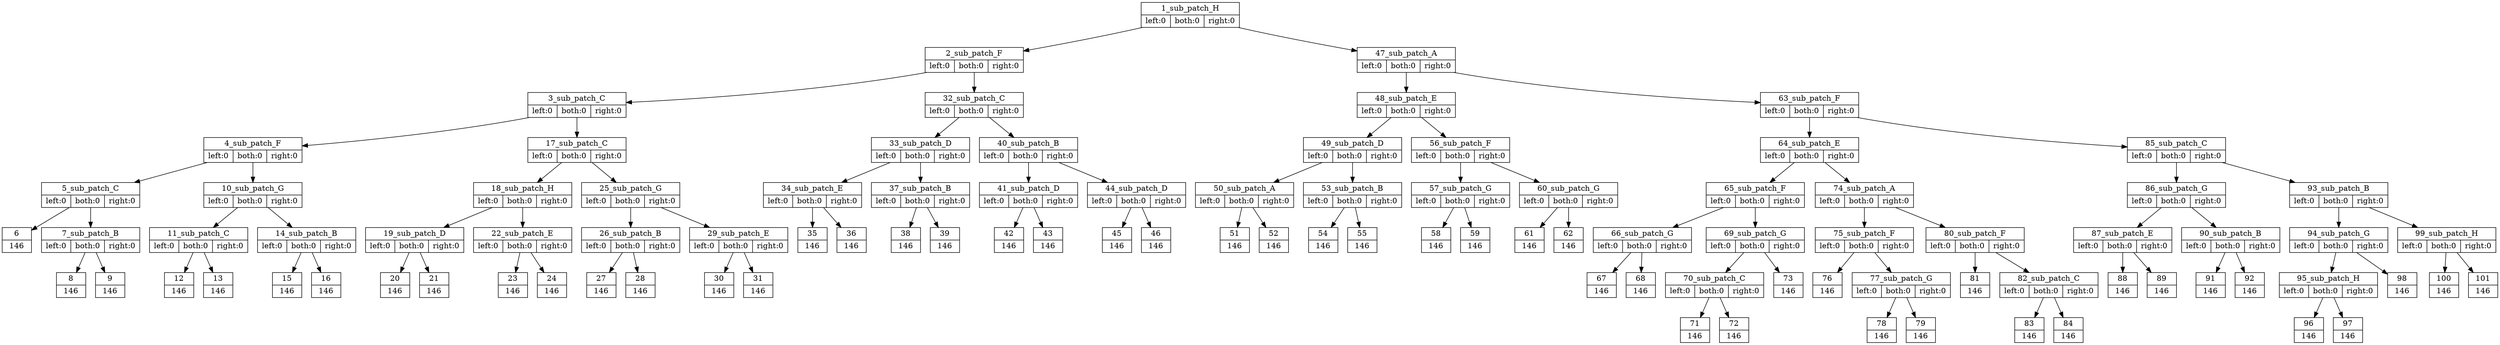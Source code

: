 digraph G{ 
 node[shape=record]; 
node1[label="{1_sub_patch_H|{left:0|both:0|right:0}}"];
node2[label="{2_sub_patch_F|{left:0|both:0|right:0}}"];
node3[label="{3_sub_patch_C|{left:0|both:0|right:0}}"];
node4[label="{4_sub_patch_F|{left:0|both:0|right:0}}"];
node5[label="{5_sub_patch_C|{left:0|both:0|right:0}}"];
node6[label="{6|{146}}"];
node7[label="{7_sub_patch_B|{left:0|both:0|right:0}}"];
node8[label="{8|{146}}"];
node9[label="{9|{146}}"];
node10[label="{10_sub_patch_G|{left:0|both:0|right:0}}"];
node11[label="{11_sub_patch_C|{left:0|both:0|right:0}}"];
node12[label="{12|{146}}"];
node13[label="{13|{146}}"];
node14[label="{14_sub_patch_B|{left:0|both:0|right:0}}"];
node15[label="{15|{146}}"];
node16[label="{16|{146}}"];
node17[label="{17_sub_patch_C|{left:0|both:0|right:0}}"];
node18[label="{18_sub_patch_H|{left:0|both:0|right:0}}"];
node19[label="{19_sub_patch_D|{left:0|both:0|right:0}}"];
node20[label="{20|{146}}"];
node21[label="{21|{146}}"];
node22[label="{22_sub_patch_E|{left:0|both:0|right:0}}"];
node23[label="{23|{146}}"];
node24[label="{24|{146}}"];
node25[label="{25_sub_patch_G|{left:0|both:0|right:0}}"];
node26[label="{26_sub_patch_B|{left:0|both:0|right:0}}"];
node27[label="{27|{146}}"];
node28[label="{28|{146}}"];
node29[label="{29_sub_patch_E|{left:0|both:0|right:0}}"];
node30[label="{30|{146}}"];
node31[label="{31|{146}}"];
node32[label="{32_sub_patch_C|{left:0|both:0|right:0}}"];
node33[label="{33_sub_patch_D|{left:0|both:0|right:0}}"];
node34[label="{34_sub_patch_E|{left:0|both:0|right:0}}"];
node35[label="{35|{146}}"];
node36[label="{36|{146}}"];
node37[label="{37_sub_patch_B|{left:0|both:0|right:0}}"];
node38[label="{38|{146}}"];
node39[label="{39|{146}}"];
node40[label="{40_sub_patch_B|{left:0|both:0|right:0}}"];
node41[label="{41_sub_patch_D|{left:0|both:0|right:0}}"];
node42[label="{42|{146}}"];
node43[label="{43|{146}}"];
node44[label="{44_sub_patch_D|{left:0|both:0|right:0}}"];
node45[label="{45|{146}}"];
node46[label="{46|{146}}"];
node47[label="{47_sub_patch_A|{left:0|both:0|right:0}}"];
node48[label="{48_sub_patch_E|{left:0|both:0|right:0}}"];
node49[label="{49_sub_patch_D|{left:0|both:0|right:0}}"];
node50[label="{50_sub_patch_A|{left:0|both:0|right:0}}"];
node51[label="{51|{146}}"];
node52[label="{52|{146}}"];
node53[label="{53_sub_patch_B|{left:0|both:0|right:0}}"];
node54[label="{54|{146}}"];
node55[label="{55|{146}}"];
node56[label="{56_sub_patch_F|{left:0|both:0|right:0}}"];
node57[label="{57_sub_patch_G|{left:0|both:0|right:0}}"];
node58[label="{58|{146}}"];
node59[label="{59|{146}}"];
node60[label="{60_sub_patch_G|{left:0|both:0|right:0}}"];
node61[label="{61|{146}}"];
node62[label="{62|{146}}"];
node63[label="{63_sub_patch_F|{left:0|both:0|right:0}}"];
node64[label="{64_sub_patch_E|{left:0|both:0|right:0}}"];
node65[label="{65_sub_patch_F|{left:0|both:0|right:0}}"];
node66[label="{66_sub_patch_G|{left:0|both:0|right:0}}"];
node67[label="{67|{146}}"];
node68[label="{68|{146}}"];
node69[label="{69_sub_patch_G|{left:0|both:0|right:0}}"];
node70[label="{70_sub_patch_C|{left:0|both:0|right:0}}"];
node71[label="{71|{146}}"];
node72[label="{72|{146}}"];
node73[label="{73|{146}}"];
node74[label="{74_sub_patch_A|{left:0|both:0|right:0}}"];
node75[label="{75_sub_patch_F|{left:0|both:0|right:0}}"];
node76[label="{76|{146}}"];
node77[label="{77_sub_patch_G|{left:0|both:0|right:0}}"];
node78[label="{78|{146}}"];
node79[label="{79|{146}}"];
node80[label="{80_sub_patch_F|{left:0|both:0|right:0}}"];
node81[label="{81|{146}}"];
node82[label="{82_sub_patch_C|{left:0|both:0|right:0}}"];
node83[label="{83|{146}}"];
node84[label="{84|{146}}"];
node85[label="{85_sub_patch_C|{left:0|both:0|right:0}}"];
node86[label="{86_sub_patch_G|{left:0|both:0|right:0}}"];
node87[label="{87_sub_patch_E|{left:0|both:0|right:0}}"];
node88[label="{88|{146}}"];
node89[label="{89|{146}}"];
node90[label="{90_sub_patch_B|{left:0|both:0|right:0}}"];
node91[label="{91|{146}}"];
node92[label="{92|{146}}"];
node93[label="{93_sub_patch_B|{left:0|both:0|right:0}}"];
node94[label="{94_sub_patch_G|{left:0|both:0|right:0}}"];
node95[label="{95_sub_patch_H|{left:0|both:0|right:0}}"];
node96[label="{96|{146}}"];
node97[label="{97|{146}}"];
node98[label="{98|{146}}"];
node99[label="{99_sub_patch_H|{left:0|both:0|right:0}}"];
node100[label="{100|{146}}"];
node101[label="{101|{146}}"];
node1:left -> node2;
node2:left -> node3;
node3:left -> node4;
node4:left -> node5;
node5:left -> node6;
node5:right -> node7;
node7:left -> node8;
node7:right -> node9;
node4:right -> node10;
node10:left -> node11;
node11:left -> node12;
node11:right -> node13;
node10:right -> node14;
node14:left -> node15;
node14:right -> node16;
node3:right -> node17;
node17:left -> node18;
node18:left -> node19;
node19:left -> node20;
node19:right -> node21;
node18:right -> node22;
node22:left -> node23;
node22:right -> node24;
node17:right -> node25;
node25:left -> node26;
node26:left -> node27;
node26:right -> node28;
node25:right -> node29;
node29:left -> node30;
node29:right -> node31;
node2:right -> node32;
node32:left -> node33;
node33:left -> node34;
node34:left -> node35;
node34:right -> node36;
node33:right -> node37;
node37:left -> node38;
node37:right -> node39;
node32:right -> node40;
node40:left -> node41;
node41:left -> node42;
node41:right -> node43;
node40:right -> node44;
node44:left -> node45;
node44:right -> node46;
node1:right -> node47;
node47:left -> node48;
node48:left -> node49;
node49:left -> node50;
node50:left -> node51;
node50:right -> node52;
node49:right -> node53;
node53:left -> node54;
node53:right -> node55;
node48:right -> node56;
node56:left -> node57;
node57:left -> node58;
node57:right -> node59;
node56:right -> node60;
node60:left -> node61;
node60:right -> node62;
node47:right -> node63;
node63:left -> node64;
node64:left -> node65;
node65:left -> node66;
node66:left -> node67;
node66:right -> node68;
node65:right -> node69;
node69:left -> node70;
node70:left -> node71;
node70:right -> node72;
node69:right -> node73;
node64:right -> node74;
node74:left -> node75;
node75:left -> node76;
node75:right -> node77;
node77:left -> node78;
node77:right -> node79;
node74:right -> node80;
node80:left -> node81;
node80:right -> node82;
node82:left -> node83;
node82:right -> node84;
node63:right -> node85;
node85:left -> node86;
node86:left -> node87;
node87:left -> node88;
node87:right -> node89;
node86:right -> node90;
node90:left -> node91;
node90:right -> node92;
node85:right -> node93;
node93:left -> node94;
node94:left -> node95;
node95:left -> node96;
node95:right -> node97;
node94:right -> node98;
node93:right -> node99;
node99:left -> node100;
node99:right -> node101;
}